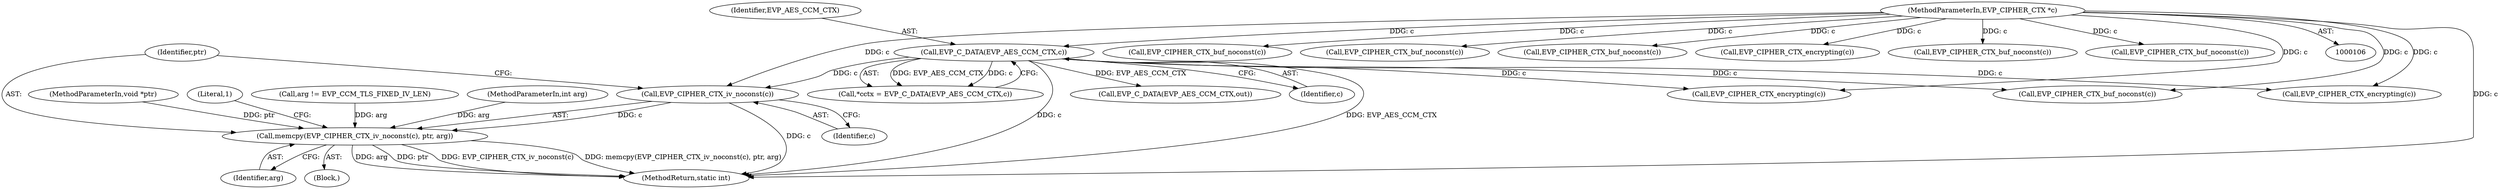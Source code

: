 digraph "0_openssl_00d965474b22b54e4275232bc71ee0c699c5cd21@pointer" {
"1000255" [label="(Call,EVP_CIPHER_CTX_iv_noconst(c))"];
"1000115" [label="(Call,EVP_C_DATA(EVP_AES_CCM_CTX,c))"];
"1000107" [label="(MethodParameterIn,EVP_CIPHER_CTX *c)"];
"1000254" [label="(Call,memcpy(EVP_CIPHER_CTX_iv_noconst(c), ptr, arg))"];
"1000249" [label="(Call,arg != EVP_CCM_TLS_FIXED_IV_LEN)"];
"1000117" [label="(Identifier,c)"];
"1000110" [label="(MethodParameterIn,void *ptr)"];
"1000417" [label="(MethodReturn,static int)"];
"1000168" [label="(Call,EVP_CIPHER_CTX_buf_noconst(c))"];
"1000115" [label="(Call,EVP_C_DATA(EVP_AES_CCM_CTX,c))"];
"1000235" [label="(Call,EVP_CIPHER_CTX_buf_noconst(c))"];
"1000316" [label="(Call,EVP_CIPHER_CTX_buf_noconst(c))"];
"1000258" [label="(Identifier,arg)"];
"1000113" [label="(Call,*cctx = EVP_C_DATA(EVP_AES_CCM_CTX,c))"];
"1000257" [label="(Identifier,ptr)"];
"1000254" [label="(Call,memcpy(EVP_CIPHER_CTX_iv_noconst(c), ptr, arg))"];
"1000331" [label="(Call,EVP_CIPHER_CTX_encrypting(c))"];
"1000260" [label="(Literal,1)"];
"1000378" [label="(Call,EVP_C_DATA(EVP_AES_CCM_CTX,out))"];
"1000107" [label="(MethodParameterIn,EVP_CIPHER_CTX *c)"];
"1000184" [label="(Call,EVP_CIPHER_CTX_buf_noconst(c))"];
"1000207" [label="(Call,EVP_CIPHER_CTX_encrypting(c))"];
"1000225" [label="(Call,EVP_CIPHER_CTX_buf_noconst(c))"];
"1000116" [label="(Identifier,EVP_AES_CCM_CTX)"];
"1000120" [label="(Block,)"];
"1000191" [label="(Call,EVP_CIPHER_CTX_buf_noconst(c))"];
"1000255" [label="(Call,EVP_CIPHER_CTX_iv_noconst(c))"];
"1000256" [label="(Identifier,c)"];
"1000302" [label="(Call,EVP_CIPHER_CTX_encrypting(c))"];
"1000109" [label="(MethodParameterIn,int arg)"];
"1000255" -> "1000254"  [label="AST: "];
"1000255" -> "1000256"  [label="CFG: "];
"1000256" -> "1000255"  [label="AST: "];
"1000257" -> "1000255"  [label="CFG: "];
"1000255" -> "1000417"  [label="DDG: c"];
"1000255" -> "1000254"  [label="DDG: c"];
"1000115" -> "1000255"  [label="DDG: c"];
"1000107" -> "1000255"  [label="DDG: c"];
"1000115" -> "1000113"  [label="AST: "];
"1000115" -> "1000117"  [label="CFG: "];
"1000116" -> "1000115"  [label="AST: "];
"1000117" -> "1000115"  [label="AST: "];
"1000113" -> "1000115"  [label="CFG: "];
"1000115" -> "1000417"  [label="DDG: c"];
"1000115" -> "1000417"  [label="DDG: EVP_AES_CCM_CTX"];
"1000115" -> "1000113"  [label="DDG: EVP_AES_CCM_CTX"];
"1000115" -> "1000113"  [label="DDG: c"];
"1000107" -> "1000115"  [label="DDG: c"];
"1000115" -> "1000168"  [label="DDG: c"];
"1000115" -> "1000302"  [label="DDG: c"];
"1000115" -> "1000331"  [label="DDG: c"];
"1000115" -> "1000378"  [label="DDG: EVP_AES_CCM_CTX"];
"1000107" -> "1000106"  [label="AST: "];
"1000107" -> "1000417"  [label="DDG: c"];
"1000107" -> "1000168"  [label="DDG: c"];
"1000107" -> "1000184"  [label="DDG: c"];
"1000107" -> "1000191"  [label="DDG: c"];
"1000107" -> "1000207"  [label="DDG: c"];
"1000107" -> "1000225"  [label="DDG: c"];
"1000107" -> "1000235"  [label="DDG: c"];
"1000107" -> "1000302"  [label="DDG: c"];
"1000107" -> "1000316"  [label="DDG: c"];
"1000107" -> "1000331"  [label="DDG: c"];
"1000254" -> "1000120"  [label="AST: "];
"1000254" -> "1000258"  [label="CFG: "];
"1000257" -> "1000254"  [label="AST: "];
"1000258" -> "1000254"  [label="AST: "];
"1000260" -> "1000254"  [label="CFG: "];
"1000254" -> "1000417"  [label="DDG: EVP_CIPHER_CTX_iv_noconst(c)"];
"1000254" -> "1000417"  [label="DDG: memcpy(EVP_CIPHER_CTX_iv_noconst(c), ptr, arg)"];
"1000254" -> "1000417"  [label="DDG: arg"];
"1000254" -> "1000417"  [label="DDG: ptr"];
"1000110" -> "1000254"  [label="DDG: ptr"];
"1000249" -> "1000254"  [label="DDG: arg"];
"1000109" -> "1000254"  [label="DDG: arg"];
}
